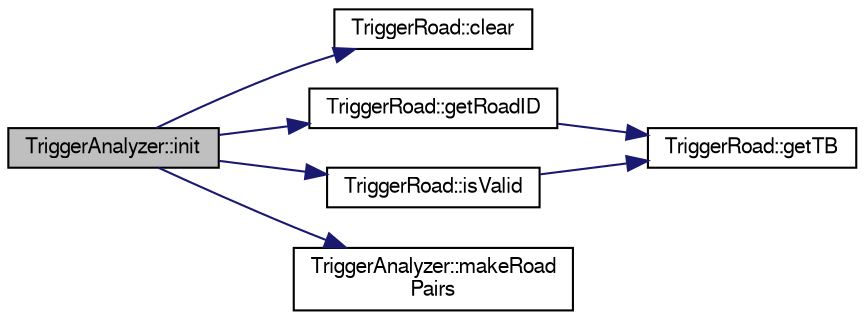digraph "TriggerAnalyzer::init"
{
  bgcolor="transparent";
  edge [fontname="FreeSans",fontsize="10",labelfontname="FreeSans",labelfontsize="10"];
  node [fontname="FreeSans",fontsize="10",shape=record];
  rankdir="LR";
  Node1 [label="TriggerAnalyzer::init",height=0.2,width=0.4,color="black", fillcolor="grey75", style="filled" fontcolor="black"];
  Node1 -> Node2 [color="midnightblue",fontsize="10",style="solid",fontname="FreeSans"];
  Node2 [label="TriggerRoad::clear",height=0.2,width=0.4,color="black",URL="$d5/d72/classTriggerRoad.html#ad1799daa1cd4a7c7f8d0b39c97b7a802"];
  Node1 -> Node3 [color="midnightblue",fontsize="10",style="solid",fontname="FreeSans"];
  Node3 [label="TriggerRoad::getRoadID",height=0.2,width=0.4,color="black",URL="$d5/d72/classTriggerRoad.html#affb1214bf3dda5cbeb9ff171ab681641"];
  Node3 -> Node4 [color="midnightblue",fontsize="10",style="solid",fontname="FreeSans"];
  Node4 [label="TriggerRoad::getTB",height=0.2,width=0.4,color="black",URL="$d5/d72/classTriggerRoad.html#a54f9154ab88c8742e9ed4d8df493c9db"];
  Node1 -> Node5 [color="midnightblue",fontsize="10",style="solid",fontname="FreeSans"];
  Node5 [label="TriggerRoad::isValid",height=0.2,width=0.4,color="black",URL="$d5/d72/classTriggerRoad.html#a7325e31db4452eba53e7a536d720ade3"];
  Node5 -> Node4 [color="midnightblue",fontsize="10",style="solid",fontname="FreeSans"];
  Node1 -> Node6 [color="midnightblue",fontsize="10",style="solid",fontname="FreeSans"];
  Node6 [label="TriggerAnalyzer::makeRoad\lPairs",height=0.2,width=0.4,color="black",URL="$d6/deb/classTriggerAnalyzer.html#a229c582ae4a6de49bfbfef24f9642561"];
}

